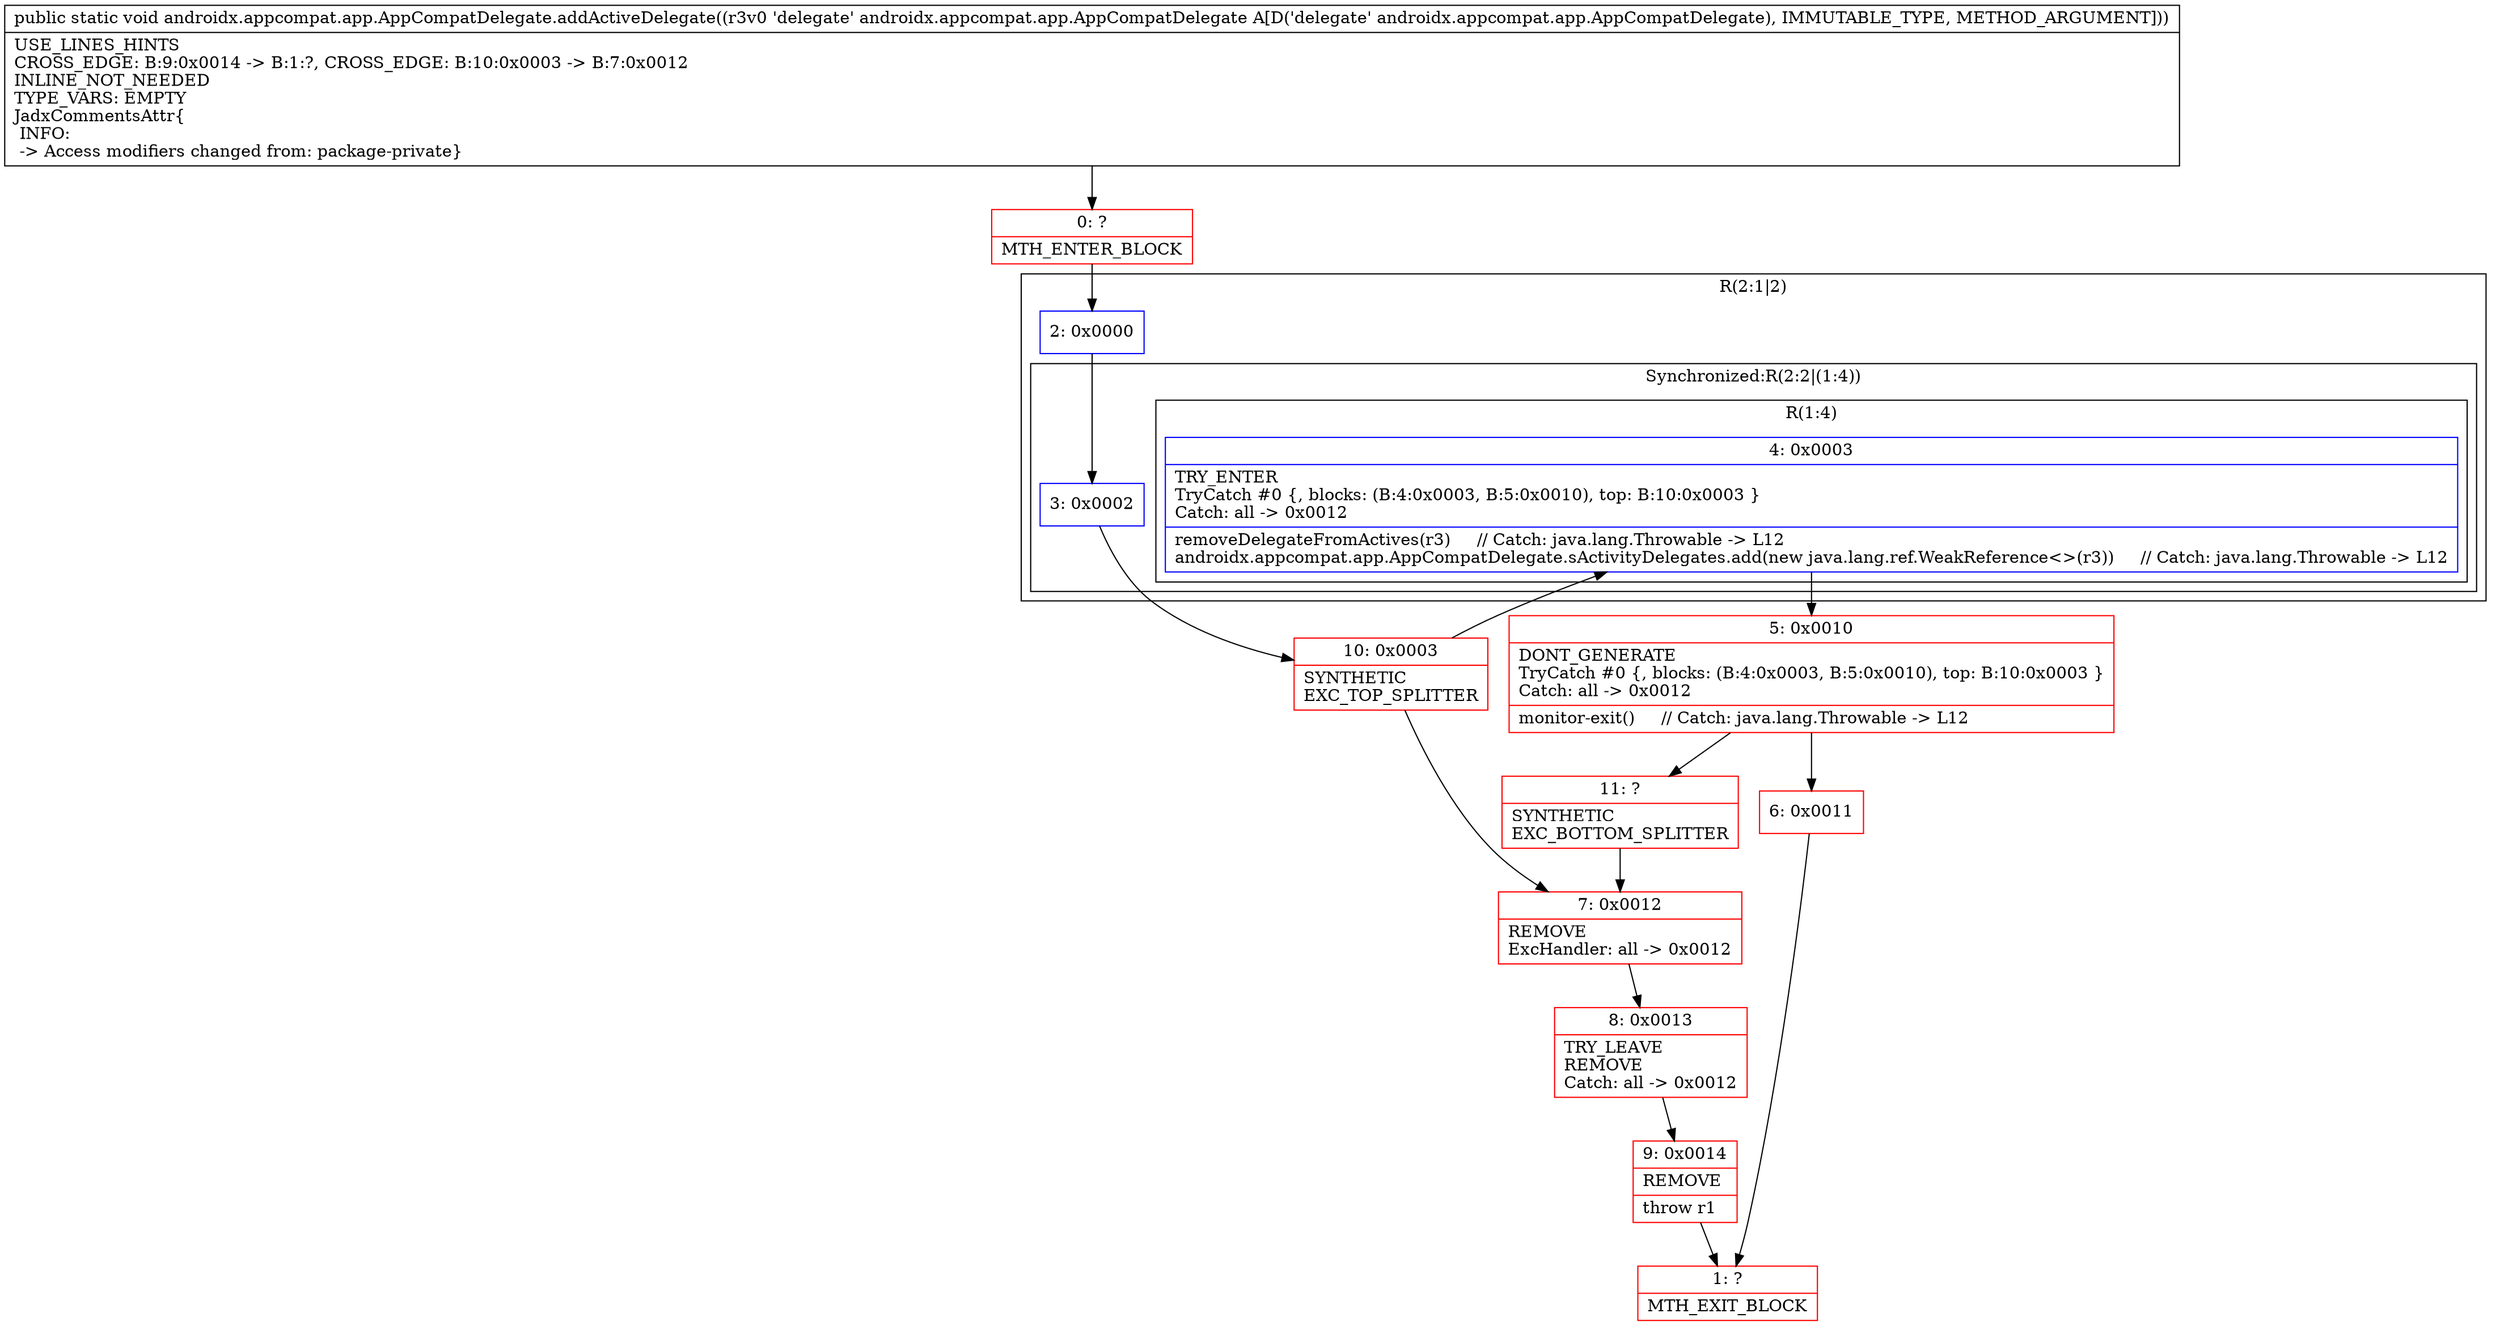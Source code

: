 digraph "CFG forandroidx.appcompat.app.AppCompatDelegate.addActiveDelegate(Landroidx\/appcompat\/app\/AppCompatDelegate;)V" {
subgraph cluster_Region_1379598256 {
label = "R(2:1|2)";
node [shape=record,color=blue];
Node_2 [shape=record,label="{2\:\ 0x0000}"];
subgraph cluster_SynchronizedRegion_46615998 {
label = "Synchronized:R(2:2|(1:4))";
node [shape=record,color=blue];
Node_3 [shape=record,label="{3\:\ 0x0002}"];
subgraph cluster_Region_882501619 {
label = "R(1:4)";
node [shape=record,color=blue];
Node_4 [shape=record,label="{4\:\ 0x0003|TRY_ENTER\lTryCatch #0 \{, blocks: (B:4:0x0003, B:5:0x0010), top: B:10:0x0003 \}\lCatch: all \-\> 0x0012\l|removeDelegateFromActives(r3)     \/\/ Catch: java.lang.Throwable \-\> L12\landroidx.appcompat.app.AppCompatDelegate.sActivityDelegates.add(new java.lang.ref.WeakReference\<\>(r3))     \/\/ Catch: java.lang.Throwable \-\> L12\l}"];
}
}
}
Node_0 [shape=record,color=red,label="{0\:\ ?|MTH_ENTER_BLOCK\l}"];
Node_10 [shape=record,color=red,label="{10\:\ 0x0003|SYNTHETIC\lEXC_TOP_SPLITTER\l}"];
Node_5 [shape=record,color=red,label="{5\:\ 0x0010|DONT_GENERATE\lTryCatch #0 \{, blocks: (B:4:0x0003, B:5:0x0010), top: B:10:0x0003 \}\lCatch: all \-\> 0x0012\l|monitor\-exit()     \/\/ Catch: java.lang.Throwable \-\> L12\l}"];
Node_6 [shape=record,color=red,label="{6\:\ 0x0011}"];
Node_1 [shape=record,color=red,label="{1\:\ ?|MTH_EXIT_BLOCK\l}"];
Node_11 [shape=record,color=red,label="{11\:\ ?|SYNTHETIC\lEXC_BOTTOM_SPLITTER\l}"];
Node_7 [shape=record,color=red,label="{7\:\ 0x0012|REMOVE\lExcHandler: all \-\> 0x0012\l}"];
Node_8 [shape=record,color=red,label="{8\:\ 0x0013|TRY_LEAVE\lREMOVE\lCatch: all \-\> 0x0012\l}"];
Node_9 [shape=record,color=red,label="{9\:\ 0x0014|REMOVE\l|throw r1\l}"];
MethodNode[shape=record,label="{public static void androidx.appcompat.app.AppCompatDelegate.addActiveDelegate((r3v0 'delegate' androidx.appcompat.app.AppCompatDelegate A[D('delegate' androidx.appcompat.app.AppCompatDelegate), IMMUTABLE_TYPE, METHOD_ARGUMENT]))  | USE_LINES_HINTS\lCROSS_EDGE: B:9:0x0014 \-\> B:1:?, CROSS_EDGE: B:10:0x0003 \-\> B:7:0x0012\lINLINE_NOT_NEEDED\lTYPE_VARS: EMPTY\lJadxCommentsAttr\{\l INFO: \l \-\> Access modifiers changed from: package\-private\}\l}"];
MethodNode -> Node_0;Node_2 -> Node_3;
Node_3 -> Node_10;
Node_4 -> Node_5;
Node_0 -> Node_2;
Node_10 -> Node_4;
Node_10 -> Node_7;
Node_5 -> Node_6;
Node_5 -> Node_11;
Node_6 -> Node_1;
Node_11 -> Node_7;
Node_7 -> Node_8;
Node_8 -> Node_9;
Node_9 -> Node_1;
}

